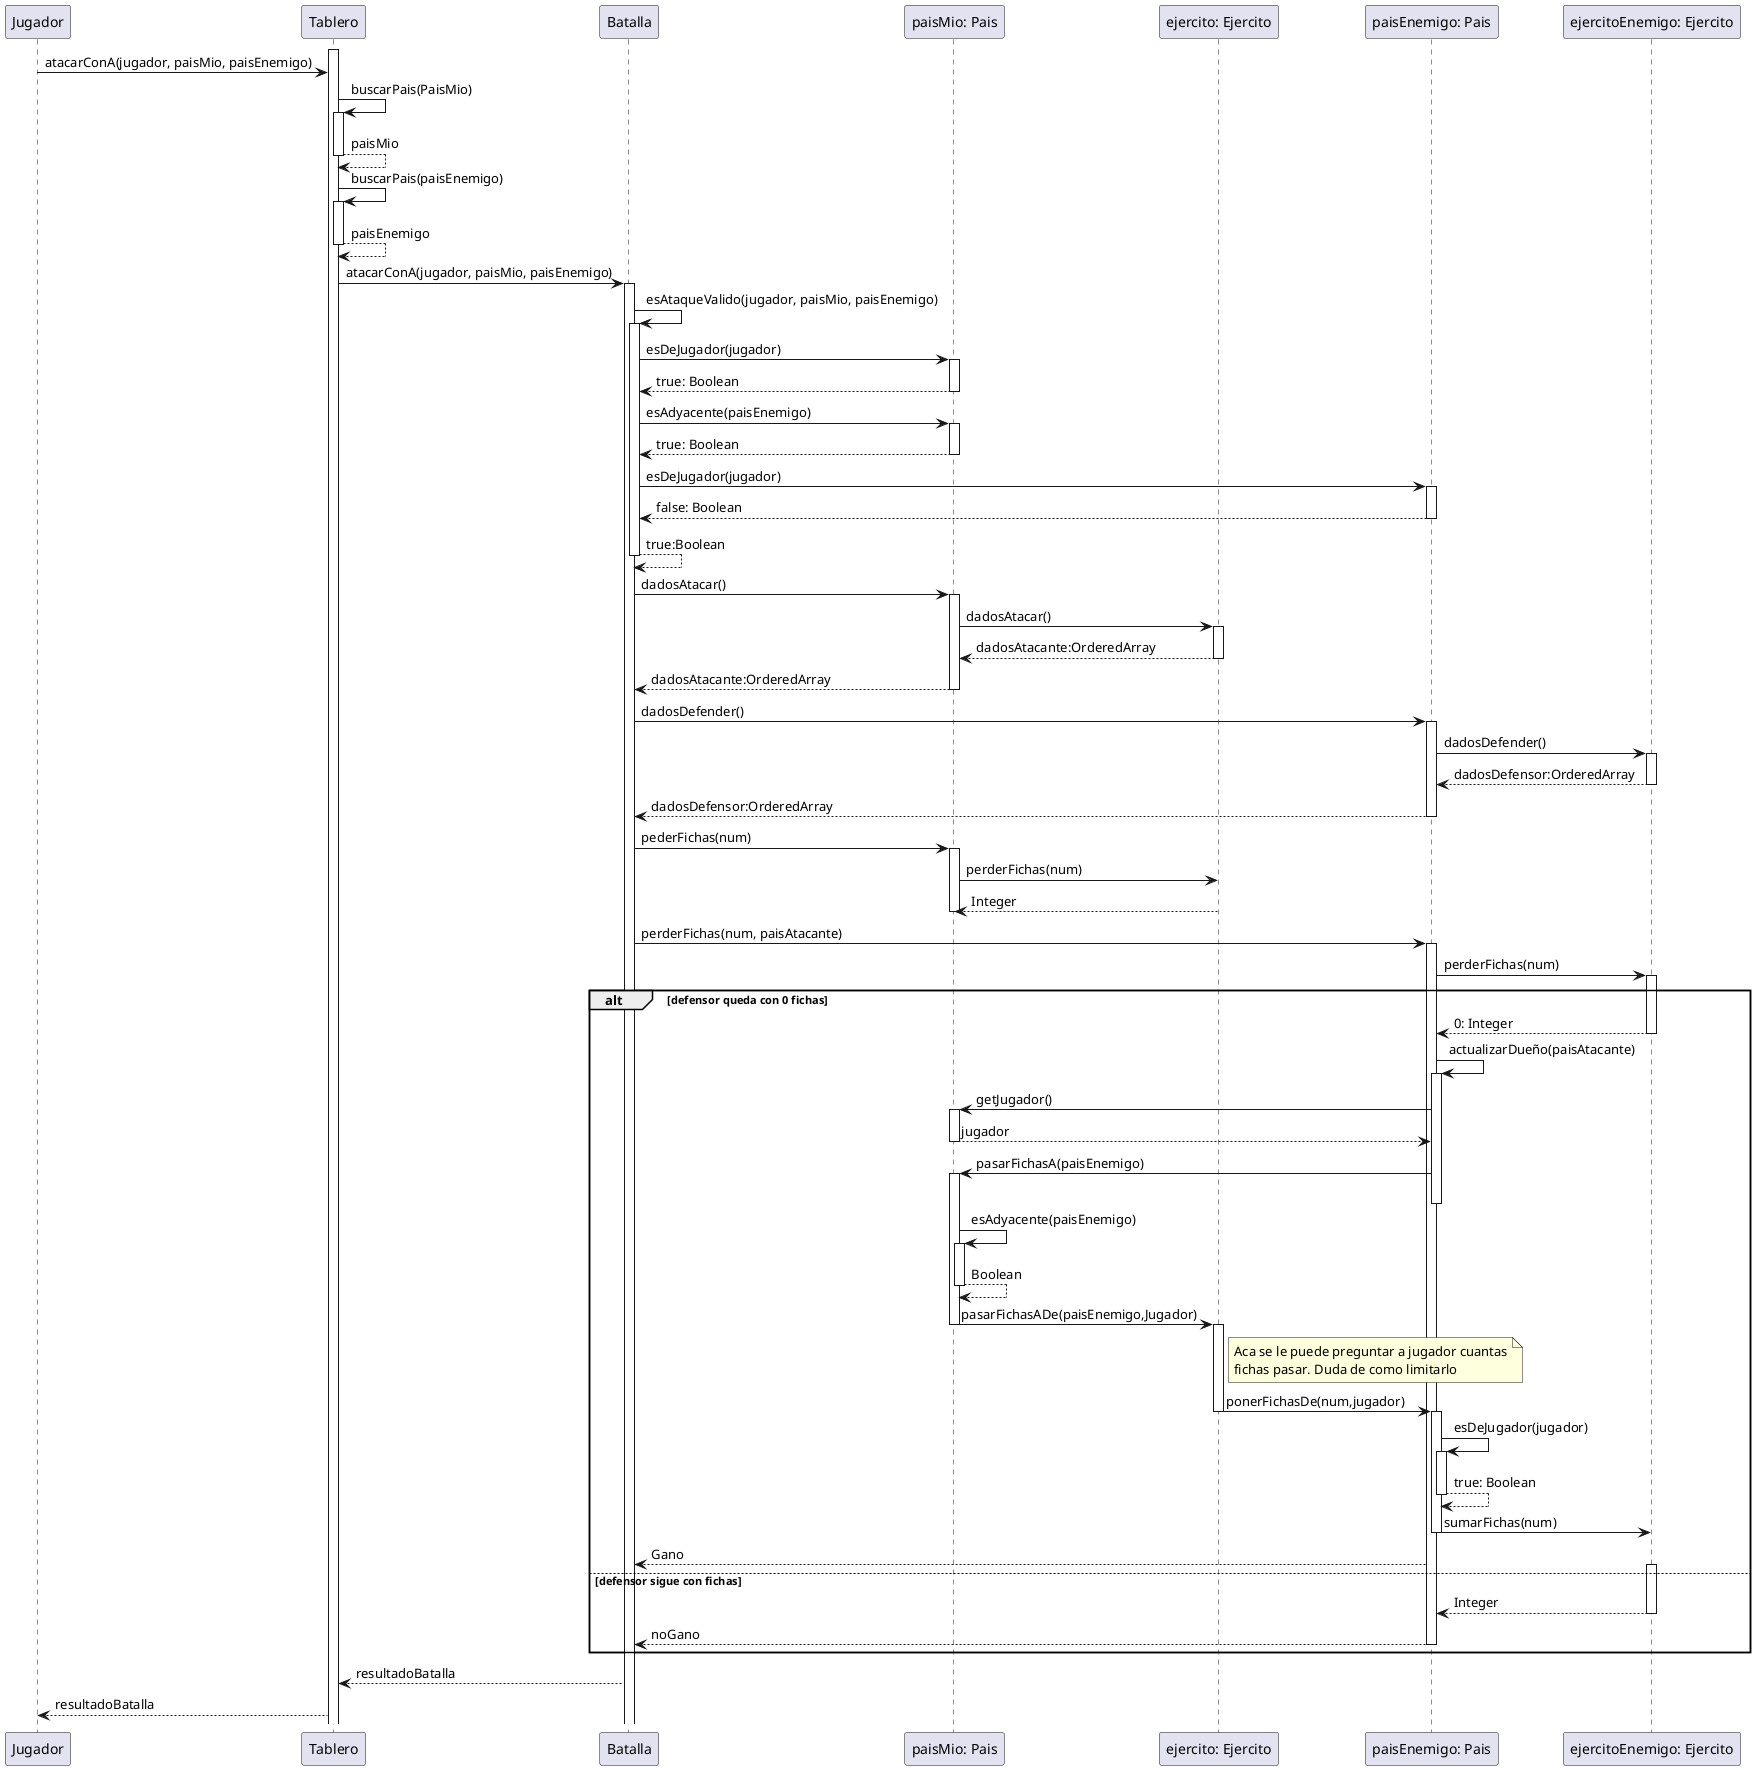 @startuml DiagramaDeSecuenciaUnPaisAtacaAOtro-V0.2

Participant Jugador
Participant Tablero
Participant Batalla
Participant Pais as "paisMio: Pais"
Participant Ejercito as "ejercito: Ejercito"
Participant PaisEnemigo as "paisEnemigo: Pais"
Participant EjercitoEnemigo as "ejercitoEnemigo: Ejercito"

activate Tablero
Jugador->Tablero: atacarConA(jugador, paisMio, paisEnemigo)
Tablero -> Tablero: buscarPais(PaisMio)
activate Tablero
Tablero --> Tablero: paisMio
deactivate Tablero
Tablero -> Tablero: buscarPais(paisEnemigo)
activate Tablero
Tablero --> Tablero: paisEnemigo
deactivate Tablero
Tablero -> Batalla: atacarConA(jugador, paisMio, paisEnemigo)
activate Batalla
Batalla -> Batalla: esAtaqueValido(jugador, paisMio, paisEnemigo)
activate Batalla
Batalla -> Pais: esDeJugador(jugador)
activate Pais
Pais --> Batalla: true: Boolean
deactivate Pais
Batalla -> Pais: esAdyacente(paisEnemigo)
activate Pais
Pais --> Batalla: true: Boolean
deactivate Pais
Batalla -> PaisEnemigo: esDeJugador(jugador)
activate PaisEnemigo
PaisEnemigo --> Batalla: false: Boolean
deactivate PaisEnemigo
Batalla --> Batalla: true:Boolean
deactivate Batalla
Batalla -> Pais: dadosAtacar()
activate Pais
Pais -> Ejercito: dadosAtacar()
activate Ejercito
Ejercito --> Pais: dadosAtacante:OrderedArray
deactivate Ejercito
Pais --> Batalla: dadosAtacante:OrderedArray
deactivate Pais
Batalla -> PaisEnemigo: dadosDefender()
activate PaisEnemigo
PaisEnemigo -> EjercitoEnemigo: dadosDefender()
activate EjercitoEnemigo
EjercitoEnemigo --> PaisEnemigo: dadosDefensor:OrderedArray
deactivate EjercitoEnemigo
PaisEnemigo --> Batalla: dadosDefensor:OrderedArray
deactivate PaisEnemigo
Batalla -> Pais: pederFichas(num)
activate Pais
Pais -> Ejercito: perderFichas(num)
Ejercito --> Pais: Integer
deactivate Pais
Batalla -> PaisEnemigo: perderFichas(num, paisAtacante)
activate PaisEnemigo
PaisEnemigo -> EjercitoEnemigo: perderFichas(num)
activate EjercitoEnemigo

alt defensor queda con 0 fichas
    EjercitoEnemigo --> PaisEnemigo: 0: Integer
    deactivate EjercitoEnemigo
    PaisEnemigo -> PaisEnemigo: actualizarDueño(paisAtacante)
    activate PaisEnemigo
    PaisEnemigo -> Pais: getJugador()
    activate Pais
    Pais --> PaisEnemigo:  jugador
    deactivate Pais
    PaisEnemigo -> Pais: pasarFichasA(paisEnemigo)
    activate Pais
    deactivate PaisEnemigo
    Pais -> Pais: esAdyacente(paisEnemigo)
    activate Pais
    Pais --> Pais: Boolean
    deactivate Pais
    Pais -> Ejercito: pasarFichasADe(paisEnemigo,Jugador)
    deactivate Pais
    activate Ejercito
    note right Ejercito
        Aca se le puede preguntar a jugador cuantas
        fichas pasar. Duda de como limitarlo
    end note
    Ejercito -> PaisEnemigo: ponerFichasDe(num,jugador)
    deactivate Ejercito
    activate PaisEnemigo
    PaisEnemigo -> PaisEnemigo: esDeJugador(jugador)
    activate PaisEnemigo
    PaisEnemigo --> PaisEnemigo: true: Boolean
    deactivate PaisEnemigo
    PaisEnemigo -> EjercitoEnemigo: sumarFichas(num)
    deactivate PaisEnemigo
    PaisEnemigo --> Batalla: Gano
else  defensor sigue con fichas
    activate EjercitoEnemigo
    EjercitoEnemigo --> PaisEnemigo: Integer
    deactivate EjercitoEnemigo
    PaisEnemigo --> Batalla: noGano
    deactivate PaisEnemigo
end
Batalla --> Tablero: resultadoBatalla
Tablero --> Jugador: resultadoBatalla

@enduml